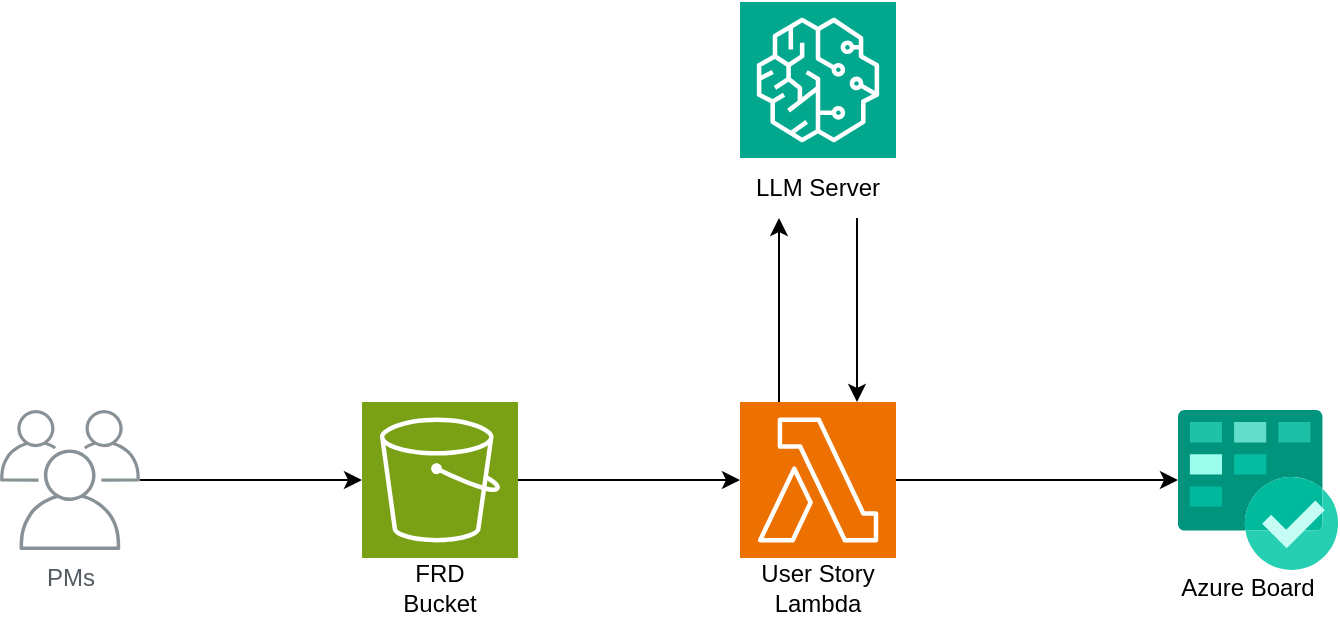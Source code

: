 <mxfile version="24.7.17">
  <diagram id="Ht1M8jgEwFfnCIfOTk4-" name="Page-1">
    <mxGraphModel dx="1674" dy="879" grid="1" gridSize="10" guides="1" tooltips="1" connect="1" arrows="1" fold="1" page="1" pageScale="1" pageWidth="827" pageHeight="1169" math="0" shadow="0">
      <root>
        <mxCell id="0" />
        <mxCell id="1" parent="0" />
        <mxCell id="ncqPU3tthsaQyjibv7It-6" style="edgeStyle=orthogonalEdgeStyle;rounded=0;orthogonalLoop=1;jettySize=auto;html=1;" parent="1" source="ncqPU3tthsaQyjibv7It-2" target="ncqPU3tthsaQyjibv7It-5" edge="1">
          <mxGeometry relative="1" as="geometry" />
        </mxCell>
        <mxCell id="ncqPU3tthsaQyjibv7It-2" value="PMs" style="sketch=0;outlineConnect=0;gradientColor=none;fontColor=#545B64;strokeColor=none;fillColor=#879196;dashed=0;verticalLabelPosition=bottom;verticalAlign=top;align=center;html=1;fontSize=12;fontStyle=0;aspect=fixed;shape=mxgraph.aws4.illustration_users;pointerEvents=1" parent="1" vertex="1">
          <mxGeometry x="50" y="274" width="70" height="70" as="geometry" />
        </mxCell>
        <mxCell id="ncqPU3tthsaQyjibv7It-5" value="" style="sketch=0;points=[[0,0,0],[0.25,0,0],[0.5,0,0],[0.75,0,0],[1,0,0],[0,1,0],[0.25,1,0],[0.5,1,0],[0.75,1,0],[1,1,0],[0,0.25,0],[0,0.5,0],[0,0.75,0],[1,0.25,0],[1,0.5,0],[1,0.75,0]];outlineConnect=0;fontColor=#232F3E;fillColor=#7AA116;strokeColor=#ffffff;dashed=0;verticalLabelPosition=bottom;verticalAlign=top;align=center;html=1;fontSize=12;fontStyle=0;aspect=fixed;shape=mxgraph.aws4.resourceIcon;resIcon=mxgraph.aws4.s3;" parent="1" vertex="1">
          <mxGeometry x="231" y="270" width="78" height="78" as="geometry" />
        </mxCell>
        <mxCell id="ncqPU3tthsaQyjibv7It-7" value="FRD Bucket" style="text;html=1;align=center;verticalAlign=middle;whiteSpace=wrap;rounded=0;" parent="1" vertex="1">
          <mxGeometry x="240" y="348" width="60" height="30" as="geometry" />
        </mxCell>
        <mxCell id="ncqPU3tthsaQyjibv7It-15" style="edgeStyle=orthogonalEdgeStyle;rounded=0;orthogonalLoop=1;jettySize=auto;html=1;exitX=0.25;exitY=0;exitDx=0;exitDy=0;exitPerimeter=0;entryX=0.25;entryY=1;entryDx=0;entryDy=0;" parent="1" source="ncqPU3tthsaQyjibv7It-9" target="ncqPU3tthsaQyjibv7It-14" edge="1">
          <mxGeometry relative="1" as="geometry" />
        </mxCell>
        <mxCell id="ncqPU3tthsaQyjibv7It-9" value="" style="sketch=0;points=[[0,0,0],[0.25,0,0],[0.5,0,0],[0.75,0,0],[1,0,0],[0,1,0],[0.25,1,0],[0.5,1,0],[0.75,1,0],[1,1,0],[0,0.25,0],[0,0.5,0],[0,0.75,0],[1,0.25,0],[1,0.5,0],[1,0.75,0]];outlineConnect=0;fontColor=#232F3E;fillColor=#ED7100;strokeColor=#ffffff;dashed=0;verticalLabelPosition=bottom;verticalAlign=top;align=center;html=1;fontSize=12;fontStyle=0;aspect=fixed;shape=mxgraph.aws4.resourceIcon;resIcon=mxgraph.aws4.lambda;" parent="1" vertex="1">
          <mxGeometry x="420" y="270" width="78" height="78" as="geometry" />
        </mxCell>
        <mxCell id="ncqPU3tthsaQyjibv7It-10" style="edgeStyle=orthogonalEdgeStyle;rounded=0;orthogonalLoop=1;jettySize=auto;html=1;entryX=0;entryY=0.5;entryDx=0;entryDy=0;entryPerimeter=0;" parent="1" source="ncqPU3tthsaQyjibv7It-5" target="ncqPU3tthsaQyjibv7It-9" edge="1">
          <mxGeometry relative="1" as="geometry" />
        </mxCell>
        <mxCell id="ncqPU3tthsaQyjibv7It-11" value="User Story Lambda" style="text;html=1;align=center;verticalAlign=middle;whiteSpace=wrap;rounded=0;" parent="1" vertex="1">
          <mxGeometry x="429" y="348" width="60" height="30" as="geometry" />
        </mxCell>
        <mxCell id="ncqPU3tthsaQyjibv7It-13" value="" style="sketch=0;points=[[0,0,0],[0.25,0,0],[0.5,0,0],[0.75,0,0],[1,0,0],[0,1,0],[0.25,1,0],[0.5,1,0],[0.75,1,0],[1,1,0],[0,0.25,0],[0,0.5,0],[0,0.75,0],[1,0.25,0],[1,0.5,0],[1,0.75,0]];outlineConnect=0;fontColor=#232F3E;fillColor=#01A88D;strokeColor=#ffffff;dashed=0;verticalLabelPosition=bottom;verticalAlign=top;align=center;html=1;fontSize=12;fontStyle=0;aspect=fixed;shape=mxgraph.aws4.resourceIcon;resIcon=mxgraph.aws4.sagemaker;" parent="1" vertex="1">
          <mxGeometry x="420" y="70" width="78" height="78" as="geometry" />
        </mxCell>
        <mxCell id="ncqPU3tthsaQyjibv7It-14" value="LLM Server" style="text;html=1;align=center;verticalAlign=middle;whiteSpace=wrap;rounded=0;" parent="1" vertex="1">
          <mxGeometry x="420" y="148" width="78" height="30" as="geometry" />
        </mxCell>
        <mxCell id="ncqPU3tthsaQyjibv7It-16" style="edgeStyle=orthogonalEdgeStyle;rounded=0;orthogonalLoop=1;jettySize=auto;html=1;exitX=0.75;exitY=1;exitDx=0;exitDy=0;entryX=0.75;entryY=0;entryDx=0;entryDy=0;entryPerimeter=0;" parent="1" source="ncqPU3tthsaQyjibv7It-14" target="ncqPU3tthsaQyjibv7It-9" edge="1">
          <mxGeometry relative="1" as="geometry" />
        </mxCell>
        <mxCell id="ncqPU3tthsaQyjibv7It-17" value="" style="image;sketch=0;aspect=fixed;html=1;points=[];align=center;fontSize=12;image=img/lib/mscae/Azure_Boards.svg;" parent="1" vertex="1">
          <mxGeometry x="639" y="274" width="80" height="80" as="geometry" />
        </mxCell>
        <mxCell id="ncqPU3tthsaQyjibv7It-18" style="edgeStyle=orthogonalEdgeStyle;rounded=0;orthogonalLoop=1;jettySize=auto;html=1;exitX=1;exitY=0.5;exitDx=0;exitDy=0;exitPerimeter=0;" parent="1" source="ncqPU3tthsaQyjibv7It-9" edge="1">
          <mxGeometry relative="1" as="geometry">
            <mxPoint x="639" y="309" as="targetPoint" />
          </mxGeometry>
        </mxCell>
        <mxCell id="ncqPU3tthsaQyjibv7It-19" value="Azure Board" style="text;html=1;align=center;verticalAlign=middle;whiteSpace=wrap;rounded=0;" parent="1" vertex="1">
          <mxGeometry x="629" y="348" width="90" height="30" as="geometry" />
        </mxCell>
      </root>
    </mxGraphModel>
  </diagram>
</mxfile>
